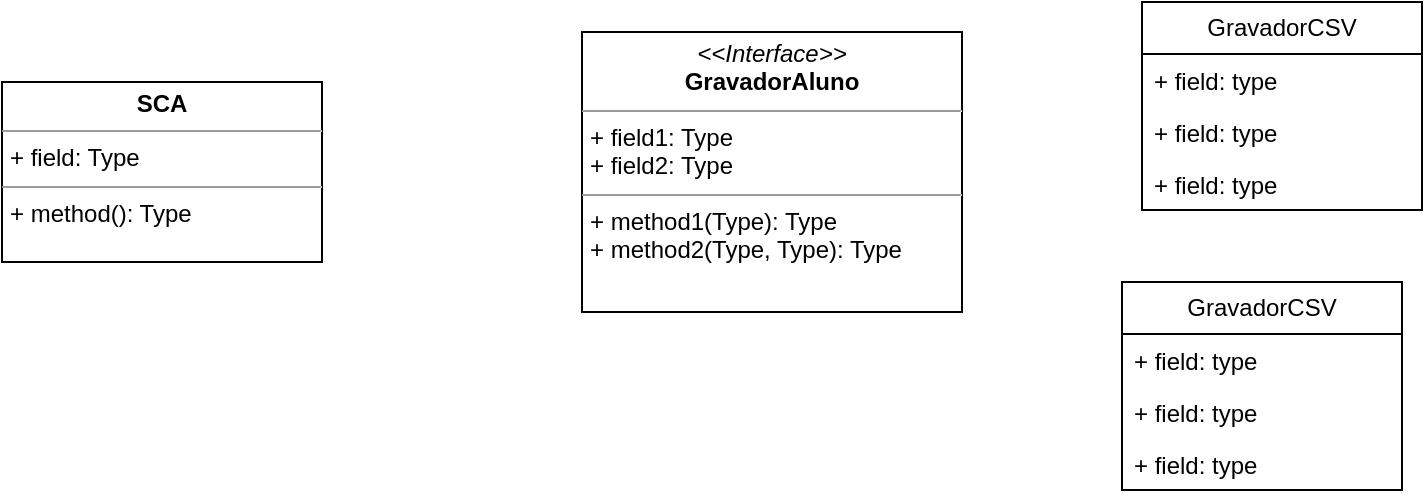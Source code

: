 <mxfile version="23.1.6" type="device">
  <diagram name="Page-1" id="UA7jl2AED5K5mrXN_Ce9">
    <mxGraphModel dx="899" dy="583" grid="1" gridSize="10" guides="1" tooltips="1" connect="1" arrows="1" fold="1" page="1" pageScale="1" pageWidth="850" pageHeight="1100" math="0" shadow="0">
      <root>
        <mxCell id="0" />
        <mxCell id="1" parent="0" />
        <mxCell id="gP8CDhVlUT90JA3iP7vQ-1" value="&lt;p style=&quot;margin:0px;margin-top:4px;text-align:center;&quot;&gt;&lt;b&gt;SCA&lt;/b&gt;&lt;/p&gt;&lt;hr size=&quot;1&quot;&gt;&lt;p style=&quot;margin:0px;margin-left:4px;&quot;&gt;+ field: Type&lt;/p&gt;&lt;hr size=&quot;1&quot;&gt;&lt;p style=&quot;margin:0px;margin-left:4px;&quot;&gt;+ method(): Type&lt;/p&gt;" style="verticalAlign=top;align=left;overflow=fill;html=1;whiteSpace=wrap;" vertex="1" parent="1">
          <mxGeometry x="110" y="130" width="160" height="90" as="geometry" />
        </mxCell>
        <mxCell id="gP8CDhVlUT90JA3iP7vQ-2" value="&lt;p style=&quot;margin:0px;margin-top:4px;text-align:center;&quot;&gt;&lt;i&gt;&amp;lt;&amp;lt;Interface&amp;gt;&amp;gt;&lt;/i&gt;&lt;br&gt;&lt;b&gt;GravadorAluno&lt;/b&gt;&lt;/p&gt;&lt;hr size=&quot;1&quot;&gt;&lt;p style=&quot;margin:0px;margin-left:4px;&quot;&gt;+ field1: Type&lt;br&gt;+ field2: Type&lt;/p&gt;&lt;hr size=&quot;1&quot;&gt;&lt;p style=&quot;margin:0px;margin-left:4px;&quot;&gt;+ method1(Type): Type&lt;br&gt;+ method2(Type, Type): Type&lt;/p&gt;" style="verticalAlign=top;align=left;overflow=fill;html=1;whiteSpace=wrap;" vertex="1" parent="1">
          <mxGeometry x="400" y="105" width="190" height="140" as="geometry" />
        </mxCell>
        <mxCell id="gP8CDhVlUT90JA3iP7vQ-3" value="GravadorCSV" style="swimlane;fontStyle=0;childLayout=stackLayout;horizontal=1;startSize=26;fillColor=none;horizontalStack=0;resizeParent=1;resizeParentMax=0;resizeLast=0;collapsible=1;marginBottom=0;whiteSpace=wrap;html=1;" vertex="1" parent="1">
          <mxGeometry x="680" y="90" width="140" height="104" as="geometry" />
        </mxCell>
        <mxCell id="gP8CDhVlUT90JA3iP7vQ-4" value="+ field: type" style="text;strokeColor=none;fillColor=none;align=left;verticalAlign=top;spacingLeft=4;spacingRight=4;overflow=hidden;rotatable=0;points=[[0,0.5],[1,0.5]];portConstraint=eastwest;whiteSpace=wrap;html=1;" vertex="1" parent="gP8CDhVlUT90JA3iP7vQ-3">
          <mxGeometry y="26" width="140" height="26" as="geometry" />
        </mxCell>
        <mxCell id="gP8CDhVlUT90JA3iP7vQ-5" value="+ field: type" style="text;strokeColor=none;fillColor=none;align=left;verticalAlign=top;spacingLeft=4;spacingRight=4;overflow=hidden;rotatable=0;points=[[0,0.5],[1,0.5]];portConstraint=eastwest;whiteSpace=wrap;html=1;" vertex="1" parent="gP8CDhVlUT90JA3iP7vQ-3">
          <mxGeometry y="52" width="140" height="26" as="geometry" />
        </mxCell>
        <mxCell id="gP8CDhVlUT90JA3iP7vQ-6" value="+ field: type" style="text;strokeColor=none;fillColor=none;align=left;verticalAlign=top;spacingLeft=4;spacingRight=4;overflow=hidden;rotatable=0;points=[[0,0.5],[1,0.5]];portConstraint=eastwest;whiteSpace=wrap;html=1;" vertex="1" parent="gP8CDhVlUT90JA3iP7vQ-3">
          <mxGeometry y="78" width="140" height="26" as="geometry" />
        </mxCell>
        <mxCell id="gP8CDhVlUT90JA3iP7vQ-7" value="GravadorCSV" style="swimlane;fontStyle=0;childLayout=stackLayout;horizontal=1;startSize=26;fillColor=none;horizontalStack=0;resizeParent=1;resizeParentMax=0;resizeLast=0;collapsible=1;marginBottom=0;whiteSpace=wrap;html=1;" vertex="1" parent="1">
          <mxGeometry x="670" y="230" width="140" height="104" as="geometry" />
        </mxCell>
        <mxCell id="gP8CDhVlUT90JA3iP7vQ-8" value="+ field: type" style="text;strokeColor=none;fillColor=none;align=left;verticalAlign=top;spacingLeft=4;spacingRight=4;overflow=hidden;rotatable=0;points=[[0,0.5],[1,0.5]];portConstraint=eastwest;whiteSpace=wrap;html=1;" vertex="1" parent="gP8CDhVlUT90JA3iP7vQ-7">
          <mxGeometry y="26" width="140" height="26" as="geometry" />
        </mxCell>
        <mxCell id="gP8CDhVlUT90JA3iP7vQ-9" value="+ field: type" style="text;strokeColor=none;fillColor=none;align=left;verticalAlign=top;spacingLeft=4;spacingRight=4;overflow=hidden;rotatable=0;points=[[0,0.5],[1,0.5]];portConstraint=eastwest;whiteSpace=wrap;html=1;" vertex="1" parent="gP8CDhVlUT90JA3iP7vQ-7">
          <mxGeometry y="52" width="140" height="26" as="geometry" />
        </mxCell>
        <mxCell id="gP8CDhVlUT90JA3iP7vQ-10" value="+ field: type" style="text;strokeColor=none;fillColor=none;align=left;verticalAlign=top;spacingLeft=4;spacingRight=4;overflow=hidden;rotatable=0;points=[[0,0.5],[1,0.5]];portConstraint=eastwest;whiteSpace=wrap;html=1;" vertex="1" parent="gP8CDhVlUT90JA3iP7vQ-7">
          <mxGeometry y="78" width="140" height="26" as="geometry" />
        </mxCell>
      </root>
    </mxGraphModel>
  </diagram>
</mxfile>
